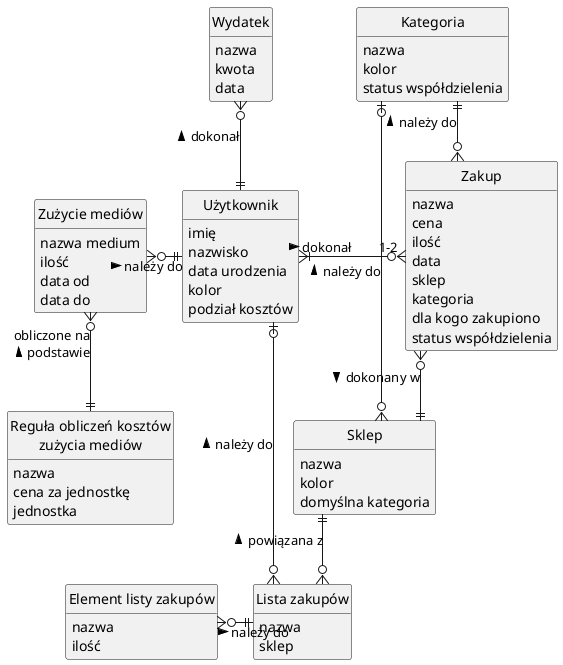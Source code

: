 @startuml entity_relationship_diagram
top to bottom direction
hide circle
skinparam linetype ortho
hide empty methods
hide empty members

hide empty methods
hide empty members
entity "Zakup" as purchase {
    nazwa
    cena
    ilość
    data
    sklep
    kategoria
    dla kogo zakupiono
    status współdzielenia

}

entity "Sklep" as shop {
    nazwa
    kolor
    domyślna kategoria
}

entity "Kategoria" as category {
    nazwa
    kolor
    status współdzielenia
}

entity "Użytkownik" as user {
    imię
    nazwisko
    data urodzenia
    kolor
    podział kosztów
}

entity "Lista zakupów" as shopping_list {
    nazwa
    sklep
}

entity "Element listy zakupów" as shopping_list_item {
    nazwa
    ilość
}

entity "Wydatek" as expense {
    nazwa
    kwota
    data
}

entity "Reguła obliczeń kosztów\nzużycia mediów" as bill_calc_rule {
    nazwa
    cena za jednostkę
    jednostka
}

entity "Zużycie mediów" as bill {
    nazwa medium
    ilość
    data od
    data do
}

purchase "1-2" }o--left-|{  user : "dokonał <"
shopping_list }o-down--o| user : "należy do >"
bill }o---right-|| user : "należy do >"
expense }o-down-|| user : "dokonał <"

shopping_list_item }o-right-|| shopping_list : "należy do >"
shopping_list }o-up-|| shop : "powiązana z >"

purchase }o-down-|| shop : "dokonany w >"
category |o-down-o{ shop : "należy do <"
purchase }o-up-|| category : "należy do >"

bill_calc_rule ||-up-o{ bill : "obliczone na\npodstawie <"


@enduml

